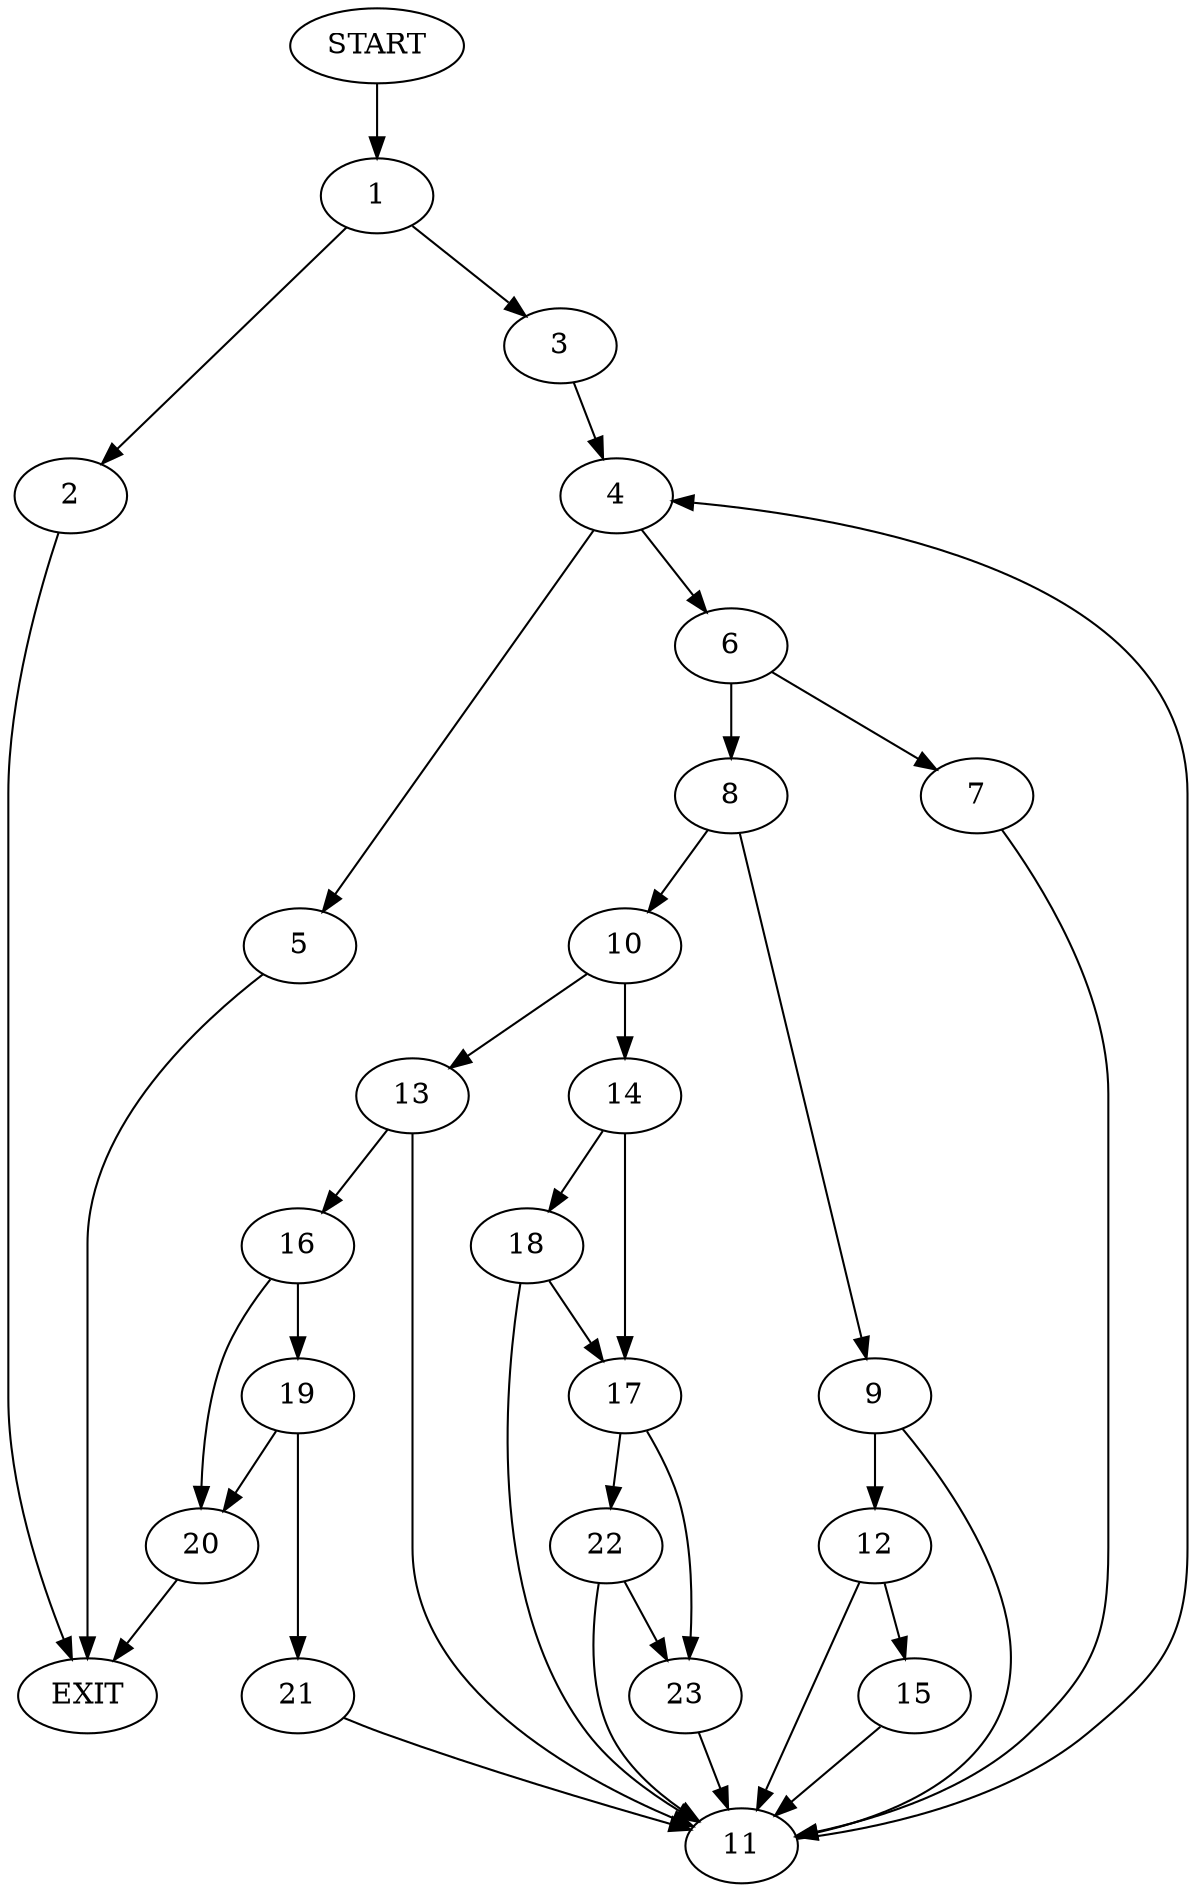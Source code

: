 digraph {
0 [label="START"]
24 [label="EXIT"]
0 -> 1
1 -> 2
1 -> 3
2 -> 24
3 -> 4
4 -> 5
4 -> 6
6 -> 7
6 -> 8
5 -> 24
8 -> 9
8 -> 10
7 -> 11
11 -> 4
9 -> 12
9 -> 11
10 -> 13
10 -> 14
12 -> 15
12 -> 11
15 -> 11
13 -> 16
13 -> 11
14 -> 17
14 -> 18
16 -> 19
16 -> 20
19 -> 20
19 -> 21
20 -> 24
21 -> 11
18 -> 17
18 -> 11
17 -> 22
17 -> 23
23 -> 11
22 -> 11
22 -> 23
}
